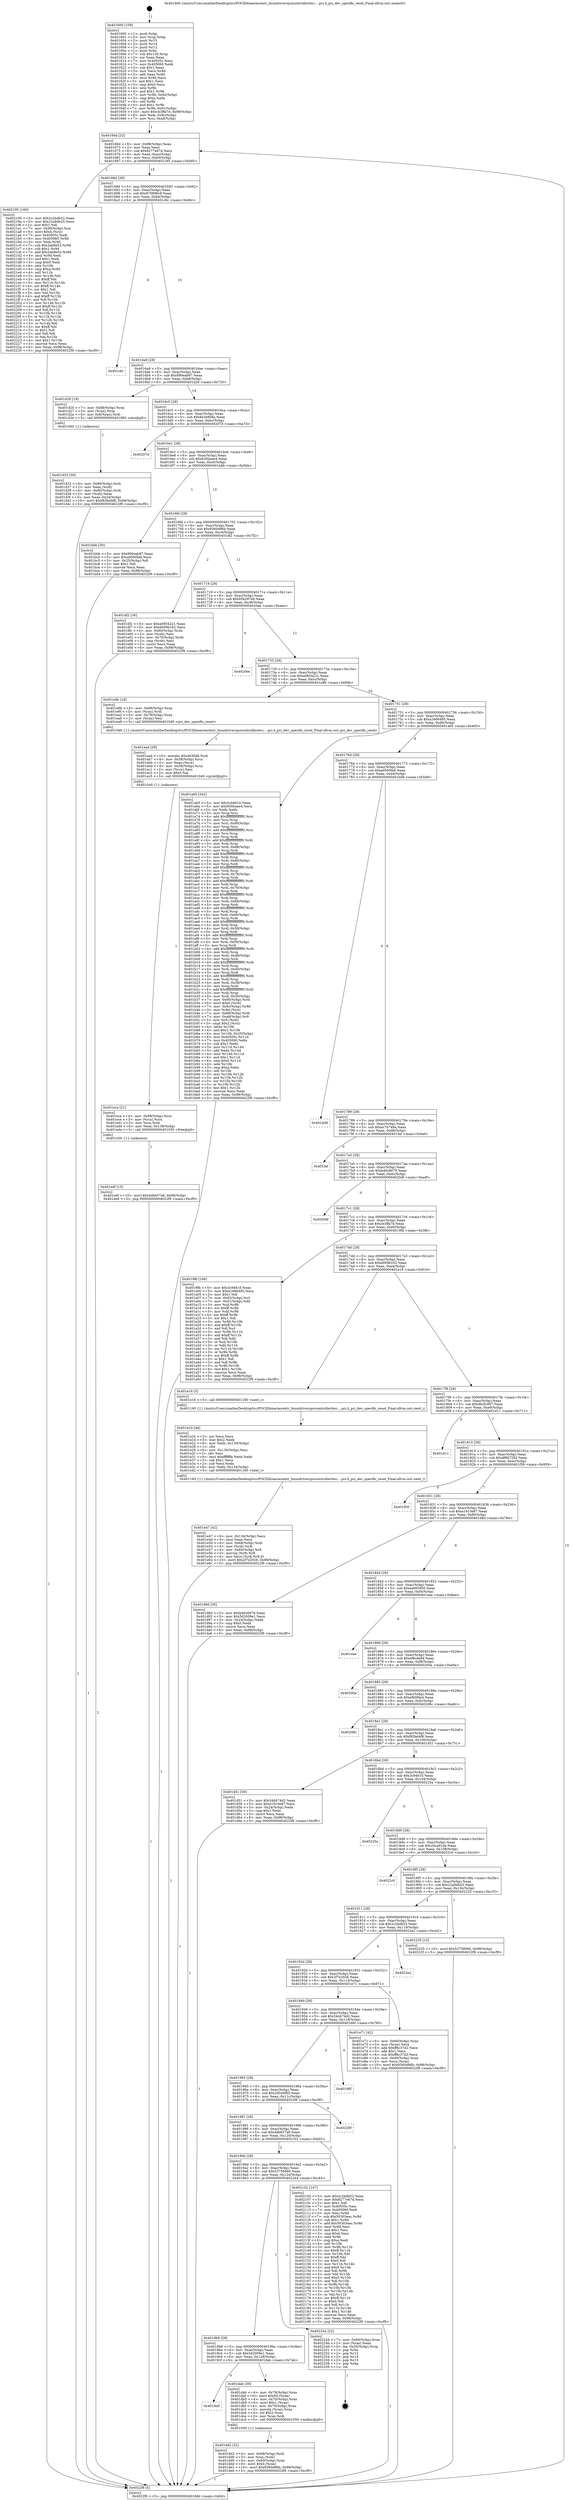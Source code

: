 digraph "0x401600" {
  label = "0x401600 (/mnt/c/Users/mathe/Desktop/tcc/POCII/binaries/extr_linuxdriverspcicontrollerdwc....pci.h_pci_dev_specific_reset_Final-ollvm.out::main(0))"
  labelloc = "t"
  node[shape=record]

  Entry [label="",width=0.3,height=0.3,shape=circle,fillcolor=black,style=filled]
  "0x40166d" [label="{
     0x40166d [32]\l
     | [instrs]\l
     &nbsp;&nbsp;0x40166d \<+6\>: mov -0x98(%rbp),%eax\l
     &nbsp;&nbsp;0x401673 \<+2\>: mov %eax,%ecx\l
     &nbsp;&nbsp;0x401675 \<+6\>: sub $0x8277e67d,%ecx\l
     &nbsp;&nbsp;0x40167b \<+6\>: mov %eax,-0xac(%rbp)\l
     &nbsp;&nbsp;0x401681 \<+6\>: mov %ecx,-0xb0(%rbp)\l
     &nbsp;&nbsp;0x401687 \<+6\>: je 0000000000402195 \<main+0xb95\>\l
  }"]
  "0x402195" [label="{
     0x402195 [160]\l
     | [instrs]\l
     &nbsp;&nbsp;0x402195 \<+5\>: mov $0x2c2bdb52,%eax\l
     &nbsp;&nbsp;0x40219a \<+5\>: mov $0x22a94b25,%ecx\l
     &nbsp;&nbsp;0x40219f \<+2\>: mov $0x1,%dl\l
     &nbsp;&nbsp;0x4021a1 \<+7\>: mov -0x90(%rbp),%rsi\l
     &nbsp;&nbsp;0x4021a8 \<+6\>: movl $0x0,(%rsi)\l
     &nbsp;&nbsp;0x4021ae \<+7\>: mov 0x40505c,%edi\l
     &nbsp;&nbsp;0x4021b5 \<+8\>: mov 0x405060,%r8d\l
     &nbsp;&nbsp;0x4021bd \<+3\>: mov %edi,%r9d\l
     &nbsp;&nbsp;0x4021c0 \<+7\>: sub $0x2ab8e53,%r9d\l
     &nbsp;&nbsp;0x4021c7 \<+4\>: sub $0x1,%r9d\l
     &nbsp;&nbsp;0x4021cb \<+7\>: add $0x2ab8e53,%r9d\l
     &nbsp;&nbsp;0x4021d2 \<+4\>: imul %r9d,%edi\l
     &nbsp;&nbsp;0x4021d6 \<+3\>: and $0x1,%edi\l
     &nbsp;&nbsp;0x4021d9 \<+3\>: cmp $0x0,%edi\l
     &nbsp;&nbsp;0x4021dc \<+4\>: sete %r10b\l
     &nbsp;&nbsp;0x4021e0 \<+4\>: cmp $0xa,%r8d\l
     &nbsp;&nbsp;0x4021e4 \<+4\>: setl %r11b\l
     &nbsp;&nbsp;0x4021e8 \<+3\>: mov %r10b,%bl\l
     &nbsp;&nbsp;0x4021eb \<+3\>: xor $0xff,%bl\l
     &nbsp;&nbsp;0x4021ee \<+3\>: mov %r11b,%r14b\l
     &nbsp;&nbsp;0x4021f1 \<+4\>: xor $0xff,%r14b\l
     &nbsp;&nbsp;0x4021f5 \<+3\>: xor $0x1,%dl\l
     &nbsp;&nbsp;0x4021f8 \<+3\>: mov %bl,%r15b\l
     &nbsp;&nbsp;0x4021fb \<+4\>: and $0xff,%r15b\l
     &nbsp;&nbsp;0x4021ff \<+3\>: and %dl,%r10b\l
     &nbsp;&nbsp;0x402202 \<+3\>: mov %r14b,%r12b\l
     &nbsp;&nbsp;0x402205 \<+4\>: and $0xff,%r12b\l
     &nbsp;&nbsp;0x402209 \<+3\>: and %dl,%r11b\l
     &nbsp;&nbsp;0x40220c \<+3\>: or %r10b,%r15b\l
     &nbsp;&nbsp;0x40220f \<+3\>: or %r11b,%r12b\l
     &nbsp;&nbsp;0x402212 \<+3\>: xor %r12b,%r15b\l
     &nbsp;&nbsp;0x402215 \<+3\>: or %r14b,%bl\l
     &nbsp;&nbsp;0x402218 \<+3\>: xor $0xff,%bl\l
     &nbsp;&nbsp;0x40221b \<+3\>: or $0x1,%dl\l
     &nbsp;&nbsp;0x40221e \<+2\>: and %dl,%bl\l
     &nbsp;&nbsp;0x402220 \<+3\>: or %bl,%r15b\l
     &nbsp;&nbsp;0x402223 \<+4\>: test $0x1,%r15b\l
     &nbsp;&nbsp;0x402227 \<+3\>: cmovne %ecx,%eax\l
     &nbsp;&nbsp;0x40222a \<+6\>: mov %eax,-0x98(%rbp)\l
     &nbsp;&nbsp;0x402230 \<+5\>: jmp 00000000004022f9 \<main+0xcf9\>\l
  }"]
  "0x40168d" [label="{
     0x40168d [28]\l
     | [instrs]\l
     &nbsp;&nbsp;0x40168d \<+5\>: jmp 0000000000401692 \<main+0x92\>\l
     &nbsp;&nbsp;0x401692 \<+6\>: mov -0xac(%rbp),%eax\l
     &nbsp;&nbsp;0x401698 \<+5\>: sub $0x870996c9,%eax\l
     &nbsp;&nbsp;0x40169d \<+6\>: mov %eax,-0xb4(%rbp)\l
     &nbsp;&nbsp;0x4016a3 \<+6\>: je 0000000000401c6c \<main+0x66c\>\l
  }"]
  Exit [label="",width=0.3,height=0.3,shape=circle,fillcolor=black,style=filled,peripheries=2]
  "0x401c6c" [label="{
     0x401c6c\l
  }", style=dashed]
  "0x4016a9" [label="{
     0x4016a9 [28]\l
     | [instrs]\l
     &nbsp;&nbsp;0x4016a9 \<+5\>: jmp 00000000004016ae \<main+0xae\>\l
     &nbsp;&nbsp;0x4016ae \<+6\>: mov -0xac(%rbp),%eax\l
     &nbsp;&nbsp;0x4016b4 \<+5\>: sub $0x890eab87,%eax\l
     &nbsp;&nbsp;0x4016b9 \<+6\>: mov %eax,-0xb8(%rbp)\l
     &nbsp;&nbsp;0x4016bf \<+6\>: je 0000000000401d20 \<main+0x720\>\l
  }"]
  "0x401edf" [label="{
     0x401edf [15]\l
     | [instrs]\l
     &nbsp;&nbsp;0x401edf \<+10\>: movl $0x4db657a6,-0x98(%rbp)\l
     &nbsp;&nbsp;0x401ee9 \<+5\>: jmp 00000000004022f9 \<main+0xcf9\>\l
  }"]
  "0x401d20" [label="{
     0x401d20 [19]\l
     | [instrs]\l
     &nbsp;&nbsp;0x401d20 \<+7\>: mov -0x88(%rbp),%rax\l
     &nbsp;&nbsp;0x401d27 \<+3\>: mov (%rax),%rax\l
     &nbsp;&nbsp;0x401d2a \<+4\>: mov 0x8(%rax),%rdi\l
     &nbsp;&nbsp;0x401d2e \<+5\>: call 0000000000401060 \<atoi@plt\>\l
     | [calls]\l
     &nbsp;&nbsp;0x401060 \{1\} (unknown)\l
  }"]
  "0x4016c5" [label="{
     0x4016c5 [28]\l
     | [instrs]\l
     &nbsp;&nbsp;0x4016c5 \<+5\>: jmp 00000000004016ca \<main+0xca\>\l
     &nbsp;&nbsp;0x4016ca \<+6\>: mov -0xac(%rbp),%eax\l
     &nbsp;&nbsp;0x4016d0 \<+5\>: sub $0x8e3e808a,%eax\l
     &nbsp;&nbsp;0x4016d5 \<+6\>: mov %eax,-0xbc(%rbp)\l
     &nbsp;&nbsp;0x4016db \<+6\>: je 000000000040207d \<main+0xa7d\>\l
  }"]
  "0x401eca" [label="{
     0x401eca [21]\l
     | [instrs]\l
     &nbsp;&nbsp;0x401eca \<+4\>: mov -0x68(%rbp),%rcx\l
     &nbsp;&nbsp;0x401ece \<+3\>: mov (%rcx),%rcx\l
     &nbsp;&nbsp;0x401ed1 \<+3\>: mov %rcx,%rdi\l
     &nbsp;&nbsp;0x401ed4 \<+6\>: mov %eax,-0x138(%rbp)\l
     &nbsp;&nbsp;0x401eda \<+5\>: call 0000000000401030 \<free@plt\>\l
     | [calls]\l
     &nbsp;&nbsp;0x401030 \{1\} (unknown)\l
  }"]
  "0x40207d" [label="{
     0x40207d\l
  }", style=dashed]
  "0x4016e1" [label="{
     0x4016e1 [28]\l
     | [instrs]\l
     &nbsp;&nbsp;0x4016e1 \<+5\>: jmp 00000000004016e6 \<main+0xe6\>\l
     &nbsp;&nbsp;0x4016e6 \<+6\>: mov -0xac(%rbp),%eax\l
     &nbsp;&nbsp;0x4016ec \<+5\>: sub $0x930baee4,%eax\l
     &nbsp;&nbsp;0x4016f1 \<+6\>: mov %eax,-0xc0(%rbp)\l
     &nbsp;&nbsp;0x4016f7 \<+6\>: je 0000000000401bbb \<main+0x5bb\>\l
  }"]
  "0x401ead" [label="{
     0x401ead [29]\l
     | [instrs]\l
     &nbsp;&nbsp;0x401ead \<+10\>: movabs $0x4030d6,%rdi\l
     &nbsp;&nbsp;0x401eb7 \<+4\>: mov -0x58(%rbp),%rcx\l
     &nbsp;&nbsp;0x401ebb \<+2\>: mov %eax,(%rcx)\l
     &nbsp;&nbsp;0x401ebd \<+4\>: mov -0x58(%rbp),%rcx\l
     &nbsp;&nbsp;0x401ec1 \<+2\>: mov (%rcx),%esi\l
     &nbsp;&nbsp;0x401ec3 \<+2\>: mov $0x0,%al\l
     &nbsp;&nbsp;0x401ec5 \<+5\>: call 0000000000401040 \<printf@plt\>\l
     | [calls]\l
     &nbsp;&nbsp;0x401040 \{1\} (unknown)\l
  }"]
  "0x401bbb" [label="{
     0x401bbb [30]\l
     | [instrs]\l
     &nbsp;&nbsp;0x401bbb \<+5\>: mov $0x890eab87,%eax\l
     &nbsp;&nbsp;0x401bc0 \<+5\>: mov $0xa9560fa6,%ecx\l
     &nbsp;&nbsp;0x401bc5 \<+3\>: mov -0x25(%rbp),%dl\l
     &nbsp;&nbsp;0x401bc8 \<+3\>: test $0x1,%dl\l
     &nbsp;&nbsp;0x401bcb \<+3\>: cmovne %ecx,%eax\l
     &nbsp;&nbsp;0x401bce \<+6\>: mov %eax,-0x98(%rbp)\l
     &nbsp;&nbsp;0x401bd4 \<+5\>: jmp 00000000004022f9 \<main+0xcf9\>\l
  }"]
  "0x4016fd" [label="{
     0x4016fd [28]\l
     | [instrs]\l
     &nbsp;&nbsp;0x4016fd \<+5\>: jmp 0000000000401702 \<main+0x102\>\l
     &nbsp;&nbsp;0x401702 \<+6\>: mov -0xac(%rbp),%eax\l
     &nbsp;&nbsp;0x401708 \<+5\>: sub $0x9360d86b,%eax\l
     &nbsp;&nbsp;0x40170d \<+6\>: mov %eax,-0xc4(%rbp)\l
     &nbsp;&nbsp;0x401713 \<+6\>: je 0000000000401df2 \<main+0x7f2\>\l
  }"]
  "0x401e47" [label="{
     0x401e47 [42]\l
     | [instrs]\l
     &nbsp;&nbsp;0x401e47 \<+6\>: mov -0x134(%rbp),%ecx\l
     &nbsp;&nbsp;0x401e4d \<+3\>: imul %eax,%ecx\l
     &nbsp;&nbsp;0x401e50 \<+4\>: mov -0x68(%rbp),%rdi\l
     &nbsp;&nbsp;0x401e54 \<+3\>: mov (%rdi),%rdi\l
     &nbsp;&nbsp;0x401e57 \<+4\>: mov -0x60(%rbp),%r8\l
     &nbsp;&nbsp;0x401e5b \<+3\>: movslq (%r8),%r8\l
     &nbsp;&nbsp;0x401e5e \<+4\>: mov %ecx,(%rdi,%r8,4)\l
     &nbsp;&nbsp;0x401e62 \<+10\>: movl $0x2f7e2026,-0x98(%rbp)\l
     &nbsp;&nbsp;0x401e6c \<+5\>: jmp 00000000004022f9 \<main+0xcf9\>\l
  }"]
  "0x401df2" [label="{
     0x401df2 [36]\l
     | [instrs]\l
     &nbsp;&nbsp;0x401df2 \<+5\>: mov $0xa0854221,%eax\l
     &nbsp;&nbsp;0x401df7 \<+5\>: mov $0xd009b162,%ecx\l
     &nbsp;&nbsp;0x401dfc \<+4\>: mov -0x60(%rbp),%rdx\l
     &nbsp;&nbsp;0x401e00 \<+2\>: mov (%rdx),%esi\l
     &nbsp;&nbsp;0x401e02 \<+4\>: mov -0x70(%rbp),%rdx\l
     &nbsp;&nbsp;0x401e06 \<+2\>: cmp (%rdx),%esi\l
     &nbsp;&nbsp;0x401e08 \<+3\>: cmovl %ecx,%eax\l
     &nbsp;&nbsp;0x401e0b \<+6\>: mov %eax,-0x98(%rbp)\l
     &nbsp;&nbsp;0x401e11 \<+5\>: jmp 00000000004022f9 \<main+0xcf9\>\l
  }"]
  "0x401719" [label="{
     0x401719 [28]\l
     | [instrs]\l
     &nbsp;&nbsp;0x401719 \<+5\>: jmp 000000000040171e \<main+0x11e\>\l
     &nbsp;&nbsp;0x40171e \<+6\>: mov -0xac(%rbp),%eax\l
     &nbsp;&nbsp;0x401724 \<+5\>: sub $0x95b297eb,%eax\l
     &nbsp;&nbsp;0x401729 \<+6\>: mov %eax,-0xc8(%rbp)\l
     &nbsp;&nbsp;0x40172f \<+6\>: je 00000000004020ee \<main+0xaee\>\l
  }"]
  "0x401e1b" [label="{
     0x401e1b [44]\l
     | [instrs]\l
     &nbsp;&nbsp;0x401e1b \<+2\>: xor %ecx,%ecx\l
     &nbsp;&nbsp;0x401e1d \<+5\>: mov $0x2,%edx\l
     &nbsp;&nbsp;0x401e22 \<+6\>: mov %edx,-0x130(%rbp)\l
     &nbsp;&nbsp;0x401e28 \<+1\>: cltd\l
     &nbsp;&nbsp;0x401e29 \<+6\>: mov -0x130(%rbp),%esi\l
     &nbsp;&nbsp;0x401e2f \<+2\>: idiv %esi\l
     &nbsp;&nbsp;0x401e31 \<+6\>: imul $0xfffffffe,%edx,%edx\l
     &nbsp;&nbsp;0x401e37 \<+3\>: sub $0x1,%ecx\l
     &nbsp;&nbsp;0x401e3a \<+2\>: sub %ecx,%edx\l
     &nbsp;&nbsp;0x401e3c \<+6\>: mov %edx,-0x134(%rbp)\l
     &nbsp;&nbsp;0x401e42 \<+5\>: call 0000000000401160 \<next_i\>\l
     | [calls]\l
     &nbsp;&nbsp;0x401160 \{1\} (/mnt/c/Users/mathe/Desktop/tcc/POCII/binaries/extr_linuxdriverspcicontrollerdwc....pci.h_pci_dev_specific_reset_Final-ollvm.out::next_i)\l
  }"]
  "0x4020ee" [label="{
     0x4020ee\l
  }", style=dashed]
  "0x401735" [label="{
     0x401735 [28]\l
     | [instrs]\l
     &nbsp;&nbsp;0x401735 \<+5\>: jmp 000000000040173a \<main+0x13a\>\l
     &nbsp;&nbsp;0x40173a \<+6\>: mov -0xac(%rbp),%eax\l
     &nbsp;&nbsp;0x401740 \<+5\>: sub $0xa0854221,%eax\l
     &nbsp;&nbsp;0x401745 \<+6\>: mov %eax,-0xcc(%rbp)\l
     &nbsp;&nbsp;0x40174b \<+6\>: je 0000000000401e9b \<main+0x89b\>\l
  }"]
  "0x401dd2" [label="{
     0x401dd2 [32]\l
     | [instrs]\l
     &nbsp;&nbsp;0x401dd2 \<+4\>: mov -0x68(%rbp),%rdi\l
     &nbsp;&nbsp;0x401dd6 \<+3\>: mov %rax,(%rdi)\l
     &nbsp;&nbsp;0x401dd9 \<+4\>: mov -0x60(%rbp),%rax\l
     &nbsp;&nbsp;0x401ddd \<+6\>: movl $0x0,(%rax)\l
     &nbsp;&nbsp;0x401de3 \<+10\>: movl $0x9360d86b,-0x98(%rbp)\l
     &nbsp;&nbsp;0x401ded \<+5\>: jmp 00000000004022f9 \<main+0xcf9\>\l
  }"]
  "0x401e9b" [label="{
     0x401e9b [18]\l
     | [instrs]\l
     &nbsp;&nbsp;0x401e9b \<+4\>: mov -0x68(%rbp),%rax\l
     &nbsp;&nbsp;0x401e9f \<+3\>: mov (%rax),%rdi\l
     &nbsp;&nbsp;0x401ea2 \<+4\>: mov -0x78(%rbp),%rax\l
     &nbsp;&nbsp;0x401ea6 \<+2\>: mov (%rax),%esi\l
     &nbsp;&nbsp;0x401ea8 \<+5\>: call 00000000004015d0 \<pci_dev_specific_reset\>\l
     | [calls]\l
     &nbsp;&nbsp;0x4015d0 \{1\} (/mnt/c/Users/mathe/Desktop/tcc/POCII/binaries/extr_linuxdriverspcicontrollerdwc....pci.h_pci_dev_specific_reset_Final-ollvm.out::pci_dev_specific_reset)\l
  }"]
  "0x401751" [label="{
     0x401751 [28]\l
     | [instrs]\l
     &nbsp;&nbsp;0x401751 \<+5\>: jmp 0000000000401756 \<main+0x156\>\l
     &nbsp;&nbsp;0x401756 \<+6\>: mov -0xac(%rbp),%eax\l
     &nbsp;&nbsp;0x40175c \<+5\>: sub $0xa1666495,%eax\l
     &nbsp;&nbsp;0x401761 \<+6\>: mov %eax,-0xd0(%rbp)\l
     &nbsp;&nbsp;0x401767 \<+6\>: je 0000000000401a65 \<main+0x465\>\l
  }"]
  "0x4019d5" [label="{
     0x4019d5\l
  }", style=dashed]
  "0x401a65" [label="{
     0x401a65 [342]\l
     | [instrs]\l
     &nbsp;&nbsp;0x401a65 \<+5\>: mov $0x3c94610,%eax\l
     &nbsp;&nbsp;0x401a6a \<+5\>: mov $0x930baee4,%ecx\l
     &nbsp;&nbsp;0x401a6f \<+2\>: xor %edx,%edx\l
     &nbsp;&nbsp;0x401a71 \<+3\>: mov %rsp,%rsi\l
     &nbsp;&nbsp;0x401a74 \<+4\>: add $0xfffffffffffffff0,%rsi\l
     &nbsp;&nbsp;0x401a78 \<+3\>: mov %rsi,%rsp\l
     &nbsp;&nbsp;0x401a7b \<+7\>: mov %rsi,-0x90(%rbp)\l
     &nbsp;&nbsp;0x401a82 \<+3\>: mov %rsp,%rsi\l
     &nbsp;&nbsp;0x401a85 \<+4\>: add $0xfffffffffffffff0,%rsi\l
     &nbsp;&nbsp;0x401a89 \<+3\>: mov %rsi,%rsp\l
     &nbsp;&nbsp;0x401a8c \<+3\>: mov %rsp,%rdi\l
     &nbsp;&nbsp;0x401a8f \<+4\>: add $0xfffffffffffffff0,%rdi\l
     &nbsp;&nbsp;0x401a93 \<+3\>: mov %rdi,%rsp\l
     &nbsp;&nbsp;0x401a96 \<+7\>: mov %rdi,-0x88(%rbp)\l
     &nbsp;&nbsp;0x401a9d \<+3\>: mov %rsp,%rdi\l
     &nbsp;&nbsp;0x401aa0 \<+4\>: add $0xfffffffffffffff0,%rdi\l
     &nbsp;&nbsp;0x401aa4 \<+3\>: mov %rdi,%rsp\l
     &nbsp;&nbsp;0x401aa7 \<+4\>: mov %rdi,-0x80(%rbp)\l
     &nbsp;&nbsp;0x401aab \<+3\>: mov %rsp,%rdi\l
     &nbsp;&nbsp;0x401aae \<+4\>: add $0xfffffffffffffff0,%rdi\l
     &nbsp;&nbsp;0x401ab2 \<+3\>: mov %rdi,%rsp\l
     &nbsp;&nbsp;0x401ab5 \<+4\>: mov %rdi,-0x78(%rbp)\l
     &nbsp;&nbsp;0x401ab9 \<+3\>: mov %rsp,%rdi\l
     &nbsp;&nbsp;0x401abc \<+4\>: add $0xfffffffffffffff0,%rdi\l
     &nbsp;&nbsp;0x401ac0 \<+3\>: mov %rdi,%rsp\l
     &nbsp;&nbsp;0x401ac3 \<+4\>: mov %rdi,-0x70(%rbp)\l
     &nbsp;&nbsp;0x401ac7 \<+3\>: mov %rsp,%rdi\l
     &nbsp;&nbsp;0x401aca \<+4\>: add $0xfffffffffffffff0,%rdi\l
     &nbsp;&nbsp;0x401ace \<+3\>: mov %rdi,%rsp\l
     &nbsp;&nbsp;0x401ad1 \<+4\>: mov %rdi,-0x68(%rbp)\l
     &nbsp;&nbsp;0x401ad5 \<+3\>: mov %rsp,%rdi\l
     &nbsp;&nbsp;0x401ad8 \<+4\>: add $0xfffffffffffffff0,%rdi\l
     &nbsp;&nbsp;0x401adc \<+3\>: mov %rdi,%rsp\l
     &nbsp;&nbsp;0x401adf \<+4\>: mov %rdi,-0x60(%rbp)\l
     &nbsp;&nbsp;0x401ae3 \<+3\>: mov %rsp,%rdi\l
     &nbsp;&nbsp;0x401ae6 \<+4\>: add $0xfffffffffffffff0,%rdi\l
     &nbsp;&nbsp;0x401aea \<+3\>: mov %rdi,%rsp\l
     &nbsp;&nbsp;0x401aed \<+4\>: mov %rdi,-0x58(%rbp)\l
     &nbsp;&nbsp;0x401af1 \<+3\>: mov %rsp,%rdi\l
     &nbsp;&nbsp;0x401af4 \<+4\>: add $0xfffffffffffffff0,%rdi\l
     &nbsp;&nbsp;0x401af8 \<+3\>: mov %rdi,%rsp\l
     &nbsp;&nbsp;0x401afb \<+4\>: mov %rdi,-0x50(%rbp)\l
     &nbsp;&nbsp;0x401aff \<+3\>: mov %rsp,%rdi\l
     &nbsp;&nbsp;0x401b02 \<+4\>: add $0xfffffffffffffff0,%rdi\l
     &nbsp;&nbsp;0x401b06 \<+3\>: mov %rdi,%rsp\l
     &nbsp;&nbsp;0x401b09 \<+4\>: mov %rdi,-0x48(%rbp)\l
     &nbsp;&nbsp;0x401b0d \<+3\>: mov %rsp,%rdi\l
     &nbsp;&nbsp;0x401b10 \<+4\>: add $0xfffffffffffffff0,%rdi\l
     &nbsp;&nbsp;0x401b14 \<+3\>: mov %rdi,%rsp\l
     &nbsp;&nbsp;0x401b17 \<+4\>: mov %rdi,-0x40(%rbp)\l
     &nbsp;&nbsp;0x401b1b \<+3\>: mov %rsp,%rdi\l
     &nbsp;&nbsp;0x401b1e \<+4\>: add $0xfffffffffffffff0,%rdi\l
     &nbsp;&nbsp;0x401b22 \<+3\>: mov %rdi,%rsp\l
     &nbsp;&nbsp;0x401b25 \<+4\>: mov %rdi,-0x38(%rbp)\l
     &nbsp;&nbsp;0x401b29 \<+3\>: mov %rsp,%rdi\l
     &nbsp;&nbsp;0x401b2c \<+4\>: add $0xfffffffffffffff0,%rdi\l
     &nbsp;&nbsp;0x401b30 \<+3\>: mov %rdi,%rsp\l
     &nbsp;&nbsp;0x401b33 \<+4\>: mov %rdi,-0x30(%rbp)\l
     &nbsp;&nbsp;0x401b37 \<+7\>: mov -0x90(%rbp),%rdi\l
     &nbsp;&nbsp;0x401b3e \<+6\>: movl $0x0,(%rdi)\l
     &nbsp;&nbsp;0x401b44 \<+7\>: mov -0x9c(%rbp),%r8d\l
     &nbsp;&nbsp;0x401b4b \<+3\>: mov %r8d,(%rsi)\l
     &nbsp;&nbsp;0x401b4e \<+7\>: mov -0x88(%rbp),%rdi\l
     &nbsp;&nbsp;0x401b55 \<+7\>: mov -0xa8(%rbp),%r9\l
     &nbsp;&nbsp;0x401b5c \<+3\>: mov %r9,(%rdi)\l
     &nbsp;&nbsp;0x401b5f \<+3\>: cmpl $0x2,(%rsi)\l
     &nbsp;&nbsp;0x401b62 \<+4\>: setne %r10b\l
     &nbsp;&nbsp;0x401b66 \<+4\>: and $0x1,%r10b\l
     &nbsp;&nbsp;0x401b6a \<+4\>: mov %r10b,-0x25(%rbp)\l
     &nbsp;&nbsp;0x401b6e \<+8\>: mov 0x40505c,%r11d\l
     &nbsp;&nbsp;0x401b76 \<+7\>: mov 0x405060,%ebx\l
     &nbsp;&nbsp;0x401b7d \<+3\>: sub $0x1,%edx\l
     &nbsp;&nbsp;0x401b80 \<+3\>: mov %r11d,%r14d\l
     &nbsp;&nbsp;0x401b83 \<+3\>: add %edx,%r14d\l
     &nbsp;&nbsp;0x401b86 \<+4\>: imul %r14d,%r11d\l
     &nbsp;&nbsp;0x401b8a \<+4\>: and $0x1,%r11d\l
     &nbsp;&nbsp;0x401b8e \<+4\>: cmp $0x0,%r11d\l
     &nbsp;&nbsp;0x401b92 \<+4\>: sete %r10b\l
     &nbsp;&nbsp;0x401b96 \<+3\>: cmp $0xa,%ebx\l
     &nbsp;&nbsp;0x401b99 \<+4\>: setl %r15b\l
     &nbsp;&nbsp;0x401b9d \<+3\>: mov %r10b,%r12b\l
     &nbsp;&nbsp;0x401ba0 \<+3\>: and %r15b,%r12b\l
     &nbsp;&nbsp;0x401ba3 \<+3\>: xor %r15b,%r10b\l
     &nbsp;&nbsp;0x401ba6 \<+3\>: or %r10b,%r12b\l
     &nbsp;&nbsp;0x401ba9 \<+4\>: test $0x1,%r12b\l
     &nbsp;&nbsp;0x401bad \<+3\>: cmovne %ecx,%eax\l
     &nbsp;&nbsp;0x401bb0 \<+6\>: mov %eax,-0x98(%rbp)\l
     &nbsp;&nbsp;0x401bb6 \<+5\>: jmp 00000000004022f9 \<main+0xcf9\>\l
  }"]
  "0x40176d" [label="{
     0x40176d [28]\l
     | [instrs]\l
     &nbsp;&nbsp;0x40176d \<+5\>: jmp 0000000000401772 \<main+0x172\>\l
     &nbsp;&nbsp;0x401772 \<+6\>: mov -0xac(%rbp),%eax\l
     &nbsp;&nbsp;0x401778 \<+5\>: sub $0xa9560fa6,%eax\l
     &nbsp;&nbsp;0x40177d \<+6\>: mov %eax,-0xd4(%rbp)\l
     &nbsp;&nbsp;0x401783 \<+6\>: je 0000000000401bd9 \<main+0x5d9\>\l
  }"]
  "0x401dab" [label="{
     0x401dab [39]\l
     | [instrs]\l
     &nbsp;&nbsp;0x401dab \<+4\>: mov -0x78(%rbp),%rax\l
     &nbsp;&nbsp;0x401daf \<+6\>: movl $0x64,(%rax)\l
     &nbsp;&nbsp;0x401db5 \<+4\>: mov -0x70(%rbp),%rax\l
     &nbsp;&nbsp;0x401db9 \<+6\>: movl $0x1,(%rax)\l
     &nbsp;&nbsp;0x401dbf \<+4\>: mov -0x70(%rbp),%rax\l
     &nbsp;&nbsp;0x401dc3 \<+3\>: movslq (%rax),%rax\l
     &nbsp;&nbsp;0x401dc6 \<+4\>: shl $0x2,%rax\l
     &nbsp;&nbsp;0x401dca \<+3\>: mov %rax,%rdi\l
     &nbsp;&nbsp;0x401dcd \<+5\>: call 0000000000401050 \<malloc@plt\>\l
     | [calls]\l
     &nbsp;&nbsp;0x401050 \{1\} (unknown)\l
  }"]
  "0x401bd9" [label="{
     0x401bd9\l
  }", style=dashed]
  "0x401789" [label="{
     0x401789 [28]\l
     | [instrs]\l
     &nbsp;&nbsp;0x401789 \<+5\>: jmp 000000000040178e \<main+0x18e\>\l
     &nbsp;&nbsp;0x40178e \<+6\>: mov -0xac(%rbp),%eax\l
     &nbsp;&nbsp;0x401794 \<+5\>: sub $0xac7b749a,%eax\l
     &nbsp;&nbsp;0x401799 \<+6\>: mov %eax,-0xd8(%rbp)\l
     &nbsp;&nbsp;0x40179f \<+6\>: je 0000000000401faf \<main+0x9af\>\l
  }"]
  "0x4019b9" [label="{
     0x4019b9 [28]\l
     | [instrs]\l
     &nbsp;&nbsp;0x4019b9 \<+5\>: jmp 00000000004019be \<main+0x3be\>\l
     &nbsp;&nbsp;0x4019be \<+6\>: mov -0xac(%rbp),%eax\l
     &nbsp;&nbsp;0x4019c4 \<+5\>: sub $0x5d2009e1,%eax\l
     &nbsp;&nbsp;0x4019c9 \<+6\>: mov %eax,-0x128(%rbp)\l
     &nbsp;&nbsp;0x4019cf \<+6\>: je 0000000000401dab \<main+0x7ab\>\l
  }"]
  "0x401faf" [label="{
     0x401faf\l
  }", style=dashed]
  "0x4017a5" [label="{
     0x4017a5 [28]\l
     | [instrs]\l
     &nbsp;&nbsp;0x4017a5 \<+5\>: jmp 00000000004017aa \<main+0x1aa\>\l
     &nbsp;&nbsp;0x4017aa \<+6\>: mov -0xac(%rbp),%eax\l
     &nbsp;&nbsp;0x4017b0 \<+5\>: sub $0xb40c6679,%eax\l
     &nbsp;&nbsp;0x4017b5 \<+6\>: mov %eax,-0xdc(%rbp)\l
     &nbsp;&nbsp;0x4017bb \<+6\>: je 00000000004020df \<main+0xadf\>\l
  }"]
  "0x402244" [label="{
     0x402244 [22]\l
     | [instrs]\l
     &nbsp;&nbsp;0x402244 \<+7\>: mov -0x90(%rbp),%rax\l
     &nbsp;&nbsp;0x40224b \<+2\>: mov (%rax),%eax\l
     &nbsp;&nbsp;0x40224d \<+4\>: lea -0x20(%rbp),%rsp\l
     &nbsp;&nbsp;0x402251 \<+1\>: pop %rbx\l
     &nbsp;&nbsp;0x402252 \<+2\>: pop %r12\l
     &nbsp;&nbsp;0x402254 \<+2\>: pop %r14\l
     &nbsp;&nbsp;0x402256 \<+2\>: pop %r15\l
     &nbsp;&nbsp;0x402258 \<+1\>: pop %rbp\l
     &nbsp;&nbsp;0x402259 \<+1\>: ret\l
  }"]
  "0x4020df" [label="{
     0x4020df\l
  }", style=dashed]
  "0x4017c1" [label="{
     0x4017c1 [28]\l
     | [instrs]\l
     &nbsp;&nbsp;0x4017c1 \<+5\>: jmp 00000000004017c6 \<main+0x1c6\>\l
     &nbsp;&nbsp;0x4017c6 \<+6\>: mov -0xac(%rbp),%eax\l
     &nbsp;&nbsp;0x4017cc \<+5\>: sub $0xcb3ffa7d,%eax\l
     &nbsp;&nbsp;0x4017d1 \<+6\>: mov %eax,-0xe0(%rbp)\l
     &nbsp;&nbsp;0x4017d7 \<+6\>: je 00000000004019fb \<main+0x3fb\>\l
  }"]
  "0x40199d" [label="{
     0x40199d [28]\l
     | [instrs]\l
     &nbsp;&nbsp;0x40199d \<+5\>: jmp 00000000004019a2 \<main+0x3a2\>\l
     &nbsp;&nbsp;0x4019a2 \<+6\>: mov -0xac(%rbp),%eax\l
     &nbsp;&nbsp;0x4019a8 \<+5\>: sub $0x53758060,%eax\l
     &nbsp;&nbsp;0x4019ad \<+6\>: mov %eax,-0x124(%rbp)\l
     &nbsp;&nbsp;0x4019b3 \<+6\>: je 0000000000402244 \<main+0xc44\>\l
  }"]
  "0x4019fb" [label="{
     0x4019fb [106]\l
     | [instrs]\l
     &nbsp;&nbsp;0x4019fb \<+5\>: mov $0x3c94610,%eax\l
     &nbsp;&nbsp;0x401a00 \<+5\>: mov $0xa1666495,%ecx\l
     &nbsp;&nbsp;0x401a05 \<+2\>: mov $0x1,%dl\l
     &nbsp;&nbsp;0x401a07 \<+7\>: mov -0x92(%rbp),%sil\l
     &nbsp;&nbsp;0x401a0e \<+7\>: mov -0x91(%rbp),%dil\l
     &nbsp;&nbsp;0x401a15 \<+3\>: mov %sil,%r8b\l
     &nbsp;&nbsp;0x401a18 \<+4\>: xor $0xff,%r8b\l
     &nbsp;&nbsp;0x401a1c \<+3\>: mov %dil,%r9b\l
     &nbsp;&nbsp;0x401a1f \<+4\>: xor $0xff,%r9b\l
     &nbsp;&nbsp;0x401a23 \<+3\>: xor $0x1,%dl\l
     &nbsp;&nbsp;0x401a26 \<+3\>: mov %r8b,%r10b\l
     &nbsp;&nbsp;0x401a29 \<+4\>: and $0xff,%r10b\l
     &nbsp;&nbsp;0x401a2d \<+3\>: and %dl,%sil\l
     &nbsp;&nbsp;0x401a30 \<+3\>: mov %r9b,%r11b\l
     &nbsp;&nbsp;0x401a33 \<+4\>: and $0xff,%r11b\l
     &nbsp;&nbsp;0x401a37 \<+3\>: and %dl,%dil\l
     &nbsp;&nbsp;0x401a3a \<+3\>: or %sil,%r10b\l
     &nbsp;&nbsp;0x401a3d \<+3\>: or %dil,%r11b\l
     &nbsp;&nbsp;0x401a40 \<+3\>: xor %r11b,%r10b\l
     &nbsp;&nbsp;0x401a43 \<+3\>: or %r9b,%r8b\l
     &nbsp;&nbsp;0x401a46 \<+4\>: xor $0xff,%r8b\l
     &nbsp;&nbsp;0x401a4a \<+3\>: or $0x1,%dl\l
     &nbsp;&nbsp;0x401a4d \<+3\>: and %dl,%r8b\l
     &nbsp;&nbsp;0x401a50 \<+3\>: or %r8b,%r10b\l
     &nbsp;&nbsp;0x401a53 \<+4\>: test $0x1,%r10b\l
     &nbsp;&nbsp;0x401a57 \<+3\>: cmovne %ecx,%eax\l
     &nbsp;&nbsp;0x401a5a \<+6\>: mov %eax,-0x98(%rbp)\l
     &nbsp;&nbsp;0x401a60 \<+5\>: jmp 00000000004022f9 \<main+0xcf9\>\l
  }"]
  "0x4017dd" [label="{
     0x4017dd [28]\l
     | [instrs]\l
     &nbsp;&nbsp;0x4017dd \<+5\>: jmp 00000000004017e2 \<main+0x1e2\>\l
     &nbsp;&nbsp;0x4017e2 \<+6\>: mov -0xac(%rbp),%eax\l
     &nbsp;&nbsp;0x4017e8 \<+5\>: sub $0xd009b162,%eax\l
     &nbsp;&nbsp;0x4017ed \<+6\>: mov %eax,-0xe4(%rbp)\l
     &nbsp;&nbsp;0x4017f3 \<+6\>: je 0000000000401e16 \<main+0x816\>\l
  }"]
  "0x4022f9" [label="{
     0x4022f9 [5]\l
     | [instrs]\l
     &nbsp;&nbsp;0x4022f9 \<+5\>: jmp 000000000040166d \<main+0x6d\>\l
  }"]
  "0x401600" [label="{
     0x401600 [109]\l
     | [instrs]\l
     &nbsp;&nbsp;0x401600 \<+1\>: push %rbp\l
     &nbsp;&nbsp;0x401601 \<+3\>: mov %rsp,%rbp\l
     &nbsp;&nbsp;0x401604 \<+2\>: push %r15\l
     &nbsp;&nbsp;0x401606 \<+2\>: push %r14\l
     &nbsp;&nbsp;0x401608 \<+2\>: push %r12\l
     &nbsp;&nbsp;0x40160a \<+1\>: push %rbx\l
     &nbsp;&nbsp;0x40160b \<+7\>: sub $0x120,%rsp\l
     &nbsp;&nbsp;0x401612 \<+2\>: xor %eax,%eax\l
     &nbsp;&nbsp;0x401614 \<+7\>: mov 0x40505c,%ecx\l
     &nbsp;&nbsp;0x40161b \<+7\>: mov 0x405060,%edx\l
     &nbsp;&nbsp;0x401622 \<+3\>: sub $0x1,%eax\l
     &nbsp;&nbsp;0x401625 \<+3\>: mov %ecx,%r8d\l
     &nbsp;&nbsp;0x401628 \<+3\>: add %eax,%r8d\l
     &nbsp;&nbsp;0x40162b \<+4\>: imul %r8d,%ecx\l
     &nbsp;&nbsp;0x40162f \<+3\>: and $0x1,%ecx\l
     &nbsp;&nbsp;0x401632 \<+3\>: cmp $0x0,%ecx\l
     &nbsp;&nbsp;0x401635 \<+4\>: sete %r9b\l
     &nbsp;&nbsp;0x401639 \<+4\>: and $0x1,%r9b\l
     &nbsp;&nbsp;0x40163d \<+7\>: mov %r9b,-0x92(%rbp)\l
     &nbsp;&nbsp;0x401644 \<+3\>: cmp $0xa,%edx\l
     &nbsp;&nbsp;0x401647 \<+4\>: setl %r9b\l
     &nbsp;&nbsp;0x40164b \<+4\>: and $0x1,%r9b\l
     &nbsp;&nbsp;0x40164f \<+7\>: mov %r9b,-0x91(%rbp)\l
     &nbsp;&nbsp;0x401656 \<+10\>: movl $0xcb3ffa7d,-0x98(%rbp)\l
     &nbsp;&nbsp;0x401660 \<+6\>: mov %edi,-0x9c(%rbp)\l
     &nbsp;&nbsp;0x401666 \<+7\>: mov %rsi,-0xa8(%rbp)\l
  }"]
  "0x402102" [label="{
     0x402102 [147]\l
     | [instrs]\l
     &nbsp;&nbsp;0x402102 \<+5\>: mov $0x2c2bdb52,%eax\l
     &nbsp;&nbsp;0x402107 \<+5\>: mov $0x8277e67d,%ecx\l
     &nbsp;&nbsp;0x40210c \<+2\>: mov $0x1,%dl\l
     &nbsp;&nbsp;0x40210e \<+7\>: mov 0x40505c,%esi\l
     &nbsp;&nbsp;0x402115 \<+7\>: mov 0x405060,%edi\l
     &nbsp;&nbsp;0x40211c \<+3\>: mov %esi,%r8d\l
     &nbsp;&nbsp;0x40211f \<+7\>: sub $0x50303eac,%r8d\l
     &nbsp;&nbsp;0x402126 \<+4\>: sub $0x1,%r8d\l
     &nbsp;&nbsp;0x40212a \<+7\>: add $0x50303eac,%r8d\l
     &nbsp;&nbsp;0x402131 \<+4\>: imul %r8d,%esi\l
     &nbsp;&nbsp;0x402135 \<+3\>: and $0x1,%esi\l
     &nbsp;&nbsp;0x402138 \<+3\>: cmp $0x0,%esi\l
     &nbsp;&nbsp;0x40213b \<+4\>: sete %r9b\l
     &nbsp;&nbsp;0x40213f \<+3\>: cmp $0xa,%edi\l
     &nbsp;&nbsp;0x402142 \<+4\>: setl %r10b\l
     &nbsp;&nbsp;0x402146 \<+3\>: mov %r9b,%r11b\l
     &nbsp;&nbsp;0x402149 \<+4\>: xor $0xff,%r11b\l
     &nbsp;&nbsp;0x40214d \<+3\>: mov %r10b,%bl\l
     &nbsp;&nbsp;0x402150 \<+3\>: xor $0xff,%bl\l
     &nbsp;&nbsp;0x402153 \<+3\>: xor $0x0,%dl\l
     &nbsp;&nbsp;0x402156 \<+3\>: mov %r11b,%r14b\l
     &nbsp;&nbsp;0x402159 \<+4\>: and $0x0,%r14b\l
     &nbsp;&nbsp;0x40215d \<+3\>: and %dl,%r9b\l
     &nbsp;&nbsp;0x402160 \<+3\>: mov %bl,%r15b\l
     &nbsp;&nbsp;0x402163 \<+4\>: and $0x0,%r15b\l
     &nbsp;&nbsp;0x402167 \<+3\>: and %dl,%r10b\l
     &nbsp;&nbsp;0x40216a \<+3\>: or %r9b,%r14b\l
     &nbsp;&nbsp;0x40216d \<+3\>: or %r10b,%r15b\l
     &nbsp;&nbsp;0x402170 \<+3\>: xor %r15b,%r14b\l
     &nbsp;&nbsp;0x402173 \<+3\>: or %bl,%r11b\l
     &nbsp;&nbsp;0x402176 \<+4\>: xor $0xff,%r11b\l
     &nbsp;&nbsp;0x40217a \<+3\>: or $0x0,%dl\l
     &nbsp;&nbsp;0x40217d \<+3\>: and %dl,%r11b\l
     &nbsp;&nbsp;0x402180 \<+3\>: or %r11b,%r14b\l
     &nbsp;&nbsp;0x402183 \<+4\>: test $0x1,%r14b\l
     &nbsp;&nbsp;0x402187 \<+3\>: cmovne %ecx,%eax\l
     &nbsp;&nbsp;0x40218a \<+6\>: mov %eax,-0x98(%rbp)\l
     &nbsp;&nbsp;0x402190 \<+5\>: jmp 00000000004022f9 \<main+0xcf9\>\l
  }"]
  "0x401d33" [label="{
     0x401d33 [30]\l
     | [instrs]\l
     &nbsp;&nbsp;0x401d33 \<+4\>: mov -0x80(%rbp),%rdi\l
     &nbsp;&nbsp;0x401d37 \<+2\>: mov %eax,(%rdi)\l
     &nbsp;&nbsp;0x401d39 \<+4\>: mov -0x80(%rbp),%rdi\l
     &nbsp;&nbsp;0x401d3d \<+2\>: mov (%rdi),%eax\l
     &nbsp;&nbsp;0x401d3f \<+3\>: mov %eax,-0x24(%rbp)\l
     &nbsp;&nbsp;0x401d42 \<+10\>: movl $0xf83bd4f8,-0x98(%rbp)\l
     &nbsp;&nbsp;0x401d4c \<+5\>: jmp 00000000004022f9 \<main+0xcf9\>\l
  }"]
  "0x401981" [label="{
     0x401981 [28]\l
     | [instrs]\l
     &nbsp;&nbsp;0x401981 \<+5\>: jmp 0000000000401986 \<main+0x386\>\l
     &nbsp;&nbsp;0x401986 \<+6\>: mov -0xac(%rbp),%eax\l
     &nbsp;&nbsp;0x40198c \<+5\>: sub $0x4db657a6,%eax\l
     &nbsp;&nbsp;0x401991 \<+6\>: mov %eax,-0x120(%rbp)\l
     &nbsp;&nbsp;0x401997 \<+6\>: je 0000000000402102 \<main+0xb02\>\l
  }"]
  "0x401e16" [label="{
     0x401e16 [5]\l
     | [instrs]\l
     &nbsp;&nbsp;0x401e16 \<+5\>: call 0000000000401160 \<next_i\>\l
     | [calls]\l
     &nbsp;&nbsp;0x401160 \{1\} (/mnt/c/Users/mathe/Desktop/tcc/POCII/binaries/extr_linuxdriverspcicontrollerdwc....pci.h_pci_dev_specific_reset_Final-ollvm.out::next_i)\l
  }"]
  "0x4017f9" [label="{
     0x4017f9 [28]\l
     | [instrs]\l
     &nbsp;&nbsp;0x4017f9 \<+5\>: jmp 00000000004017fe \<main+0x1fe\>\l
     &nbsp;&nbsp;0x4017fe \<+6\>: mov -0xac(%rbp),%eax\l
     &nbsp;&nbsp;0x401804 \<+5\>: sub $0xdb2fc987,%eax\l
     &nbsp;&nbsp;0x401809 \<+6\>: mov %eax,-0xe8(%rbp)\l
     &nbsp;&nbsp;0x40180f \<+6\>: je 0000000000401d11 \<main+0x711\>\l
  }"]
  "0x40229f" [label="{
     0x40229f\l
  }", style=dashed]
  "0x401d11" [label="{
     0x401d11\l
  }", style=dashed]
  "0x401815" [label="{
     0x401815 [28]\l
     | [instrs]\l
     &nbsp;&nbsp;0x401815 \<+5\>: jmp 000000000040181a \<main+0x21a\>\l
     &nbsp;&nbsp;0x40181a \<+6\>: mov -0xac(%rbp),%eax\l
     &nbsp;&nbsp;0x401820 \<+5\>: sub $0xdf667292,%eax\l
     &nbsp;&nbsp;0x401825 \<+6\>: mov %eax,-0xec(%rbp)\l
     &nbsp;&nbsp;0x40182b \<+6\>: je 0000000000401f59 \<main+0x959\>\l
  }"]
  "0x401965" [label="{
     0x401965 [28]\l
     | [instrs]\l
     &nbsp;&nbsp;0x401965 \<+5\>: jmp 000000000040196a \<main+0x36a\>\l
     &nbsp;&nbsp;0x40196a \<+6\>: mov -0xac(%rbp),%eax\l
     &nbsp;&nbsp;0x401970 \<+5\>: sub $0x3d540f85,%eax\l
     &nbsp;&nbsp;0x401975 \<+6\>: mov %eax,-0x11c(%rbp)\l
     &nbsp;&nbsp;0x40197b \<+6\>: je 000000000040229f \<main+0xc9f\>\l
  }"]
  "0x401f59" [label="{
     0x401f59\l
  }", style=dashed]
  "0x401831" [label="{
     0x401831 [28]\l
     | [instrs]\l
     &nbsp;&nbsp;0x401831 \<+5\>: jmp 0000000000401836 \<main+0x236\>\l
     &nbsp;&nbsp;0x401836 \<+6\>: mov -0xac(%rbp),%eax\l
     &nbsp;&nbsp;0x40183c \<+5\>: sub $0xe1910e87,%eax\l
     &nbsp;&nbsp;0x401841 \<+6\>: mov %eax,-0xf0(%rbp)\l
     &nbsp;&nbsp;0x401847 \<+6\>: je 0000000000401d8d \<main+0x78d\>\l
  }"]
  "0x401d6f" [label="{
     0x401d6f\l
  }", style=dashed]
  "0x401d8d" [label="{
     0x401d8d [30]\l
     | [instrs]\l
     &nbsp;&nbsp;0x401d8d \<+5\>: mov $0xb40c6679,%eax\l
     &nbsp;&nbsp;0x401d92 \<+5\>: mov $0x5d2009e1,%ecx\l
     &nbsp;&nbsp;0x401d97 \<+3\>: mov -0x24(%rbp),%edx\l
     &nbsp;&nbsp;0x401d9a \<+3\>: cmp $0x0,%edx\l
     &nbsp;&nbsp;0x401d9d \<+3\>: cmove %ecx,%eax\l
     &nbsp;&nbsp;0x401da0 \<+6\>: mov %eax,-0x98(%rbp)\l
     &nbsp;&nbsp;0x401da6 \<+5\>: jmp 00000000004022f9 \<main+0xcf9\>\l
  }"]
  "0x40184d" [label="{
     0x40184d [28]\l
     | [instrs]\l
     &nbsp;&nbsp;0x40184d \<+5\>: jmp 0000000000401852 \<main+0x252\>\l
     &nbsp;&nbsp;0x401852 \<+6\>: mov -0xac(%rbp),%eax\l
     &nbsp;&nbsp;0x401858 \<+5\>: sub $0xea665850,%eax\l
     &nbsp;&nbsp;0x40185d \<+6\>: mov %eax,-0xf4(%rbp)\l
     &nbsp;&nbsp;0x401863 \<+6\>: je 0000000000401eee \<main+0x8ee\>\l
  }"]
  "0x401949" [label="{
     0x401949 [28]\l
     | [instrs]\l
     &nbsp;&nbsp;0x401949 \<+5\>: jmp 000000000040194e \<main+0x34e\>\l
     &nbsp;&nbsp;0x40194e \<+6\>: mov -0xac(%rbp),%eax\l
     &nbsp;&nbsp;0x401954 \<+5\>: sub $0x34d474d2,%eax\l
     &nbsp;&nbsp;0x401959 \<+6\>: mov %eax,-0x118(%rbp)\l
     &nbsp;&nbsp;0x40195f \<+6\>: je 0000000000401d6f \<main+0x76f\>\l
  }"]
  "0x401eee" [label="{
     0x401eee\l
  }", style=dashed]
  "0x401869" [label="{
     0x401869 [28]\l
     | [instrs]\l
     &nbsp;&nbsp;0x401869 \<+5\>: jmp 000000000040186e \<main+0x26e\>\l
     &nbsp;&nbsp;0x40186e \<+6\>: mov -0xac(%rbp),%eax\l
     &nbsp;&nbsp;0x401874 \<+5\>: sub $0xef9cde94,%eax\l
     &nbsp;&nbsp;0x401879 \<+6\>: mov %eax,-0xf8(%rbp)\l
     &nbsp;&nbsp;0x40187f \<+6\>: je 000000000040200a \<main+0xa0a\>\l
  }"]
  "0x401e71" [label="{
     0x401e71 [42]\l
     | [instrs]\l
     &nbsp;&nbsp;0x401e71 \<+4\>: mov -0x60(%rbp),%rax\l
     &nbsp;&nbsp;0x401e75 \<+2\>: mov (%rax),%ecx\l
     &nbsp;&nbsp;0x401e77 \<+6\>: add $0xff8c37d2,%ecx\l
     &nbsp;&nbsp;0x401e7d \<+3\>: add $0x1,%ecx\l
     &nbsp;&nbsp;0x401e80 \<+6\>: sub $0xff8c37d2,%ecx\l
     &nbsp;&nbsp;0x401e86 \<+4\>: mov -0x60(%rbp),%rax\l
     &nbsp;&nbsp;0x401e8a \<+2\>: mov %ecx,(%rax)\l
     &nbsp;&nbsp;0x401e8c \<+10\>: movl $0x9360d86b,-0x98(%rbp)\l
     &nbsp;&nbsp;0x401e96 \<+5\>: jmp 00000000004022f9 \<main+0xcf9\>\l
  }"]
  "0x40200a" [label="{
     0x40200a\l
  }", style=dashed]
  "0x401885" [label="{
     0x401885 [28]\l
     | [instrs]\l
     &nbsp;&nbsp;0x401885 \<+5\>: jmp 000000000040188a \<main+0x28a\>\l
     &nbsp;&nbsp;0x40188a \<+6\>: mov -0xac(%rbp),%eax\l
     &nbsp;&nbsp;0x401890 \<+5\>: sub $0xefb0fda4,%eax\l
     &nbsp;&nbsp;0x401895 \<+6\>: mov %eax,-0xfc(%rbp)\l
     &nbsp;&nbsp;0x40189b \<+6\>: je 000000000040208c \<main+0xa8c\>\l
  }"]
  "0x40192d" [label="{
     0x40192d [28]\l
     | [instrs]\l
     &nbsp;&nbsp;0x40192d \<+5\>: jmp 0000000000401932 \<main+0x332\>\l
     &nbsp;&nbsp;0x401932 \<+6\>: mov -0xac(%rbp),%eax\l
     &nbsp;&nbsp;0x401938 \<+5\>: sub $0x2f7e2026,%eax\l
     &nbsp;&nbsp;0x40193d \<+6\>: mov %eax,-0x114(%rbp)\l
     &nbsp;&nbsp;0x401943 \<+6\>: je 0000000000401e71 \<main+0x871\>\l
  }"]
  "0x40208c" [label="{
     0x40208c\l
  }", style=dashed]
  "0x4018a1" [label="{
     0x4018a1 [28]\l
     | [instrs]\l
     &nbsp;&nbsp;0x4018a1 \<+5\>: jmp 00000000004018a6 \<main+0x2a6\>\l
     &nbsp;&nbsp;0x4018a6 \<+6\>: mov -0xac(%rbp),%eax\l
     &nbsp;&nbsp;0x4018ac \<+5\>: sub $0xf83bd4f8,%eax\l
     &nbsp;&nbsp;0x4018b1 \<+6\>: mov %eax,-0x100(%rbp)\l
     &nbsp;&nbsp;0x4018b7 \<+6\>: je 0000000000401d51 \<main+0x751\>\l
  }"]
  "0x4022e2" [label="{
     0x4022e2\l
  }", style=dashed]
  "0x401d51" [label="{
     0x401d51 [30]\l
     | [instrs]\l
     &nbsp;&nbsp;0x401d51 \<+5\>: mov $0x34d474d2,%eax\l
     &nbsp;&nbsp;0x401d56 \<+5\>: mov $0xe1910e87,%ecx\l
     &nbsp;&nbsp;0x401d5b \<+3\>: mov -0x24(%rbp),%edx\l
     &nbsp;&nbsp;0x401d5e \<+3\>: cmp $0x1,%edx\l
     &nbsp;&nbsp;0x401d61 \<+3\>: cmovl %ecx,%eax\l
     &nbsp;&nbsp;0x401d64 \<+6\>: mov %eax,-0x98(%rbp)\l
     &nbsp;&nbsp;0x401d6a \<+5\>: jmp 00000000004022f9 \<main+0xcf9\>\l
  }"]
  "0x4018bd" [label="{
     0x4018bd [28]\l
     | [instrs]\l
     &nbsp;&nbsp;0x4018bd \<+5\>: jmp 00000000004018c2 \<main+0x2c2\>\l
     &nbsp;&nbsp;0x4018c2 \<+6\>: mov -0xac(%rbp),%eax\l
     &nbsp;&nbsp;0x4018c8 \<+5\>: sub $0x3c94610,%eax\l
     &nbsp;&nbsp;0x4018cd \<+6\>: mov %eax,-0x104(%rbp)\l
     &nbsp;&nbsp;0x4018d3 \<+6\>: je 000000000040225a \<main+0xc5a\>\l
  }"]
  "0x401911" [label="{
     0x401911 [28]\l
     | [instrs]\l
     &nbsp;&nbsp;0x401911 \<+5\>: jmp 0000000000401916 \<main+0x316\>\l
     &nbsp;&nbsp;0x401916 \<+6\>: mov -0xac(%rbp),%eax\l
     &nbsp;&nbsp;0x40191c \<+5\>: sub $0x2c2bdb52,%eax\l
     &nbsp;&nbsp;0x401921 \<+6\>: mov %eax,-0x110(%rbp)\l
     &nbsp;&nbsp;0x401927 \<+6\>: je 00000000004022e2 \<main+0xce2\>\l
  }"]
  "0x40225a" [label="{
     0x40225a\l
  }", style=dashed]
  "0x4018d9" [label="{
     0x4018d9 [28]\l
     | [instrs]\l
     &nbsp;&nbsp;0x4018d9 \<+5\>: jmp 00000000004018de \<main+0x2de\>\l
     &nbsp;&nbsp;0x4018de \<+6\>: mov -0xac(%rbp),%eax\l
     &nbsp;&nbsp;0x4018e4 \<+5\>: sub $0x20ca91de,%eax\l
     &nbsp;&nbsp;0x4018e9 \<+6\>: mov %eax,-0x108(%rbp)\l
     &nbsp;&nbsp;0x4018ef \<+6\>: je 00000000004022c0 \<main+0xcc0\>\l
  }"]
  "0x402235" [label="{
     0x402235 [15]\l
     | [instrs]\l
     &nbsp;&nbsp;0x402235 \<+10\>: movl $0x53758060,-0x98(%rbp)\l
     &nbsp;&nbsp;0x40223f \<+5\>: jmp 00000000004022f9 \<main+0xcf9\>\l
  }"]
  "0x4022c0" [label="{
     0x4022c0\l
  }", style=dashed]
  "0x4018f5" [label="{
     0x4018f5 [28]\l
     | [instrs]\l
     &nbsp;&nbsp;0x4018f5 \<+5\>: jmp 00000000004018fa \<main+0x2fa\>\l
     &nbsp;&nbsp;0x4018fa \<+6\>: mov -0xac(%rbp),%eax\l
     &nbsp;&nbsp;0x401900 \<+5\>: sub $0x22a94b25,%eax\l
     &nbsp;&nbsp;0x401905 \<+6\>: mov %eax,-0x10c(%rbp)\l
     &nbsp;&nbsp;0x40190b \<+6\>: je 0000000000402235 \<main+0xc35\>\l
  }"]
  Entry -> "0x401600" [label=" 1"]
  "0x40166d" -> "0x402195" [label=" 1"]
  "0x40166d" -> "0x40168d" [label=" 15"]
  "0x402244" -> Exit [label=" 1"]
  "0x40168d" -> "0x401c6c" [label=" 0"]
  "0x40168d" -> "0x4016a9" [label=" 15"]
  "0x402235" -> "0x4022f9" [label=" 1"]
  "0x4016a9" -> "0x401d20" [label=" 1"]
  "0x4016a9" -> "0x4016c5" [label=" 14"]
  "0x402195" -> "0x4022f9" [label=" 1"]
  "0x4016c5" -> "0x40207d" [label=" 0"]
  "0x4016c5" -> "0x4016e1" [label=" 14"]
  "0x402102" -> "0x4022f9" [label=" 1"]
  "0x4016e1" -> "0x401bbb" [label=" 1"]
  "0x4016e1" -> "0x4016fd" [label=" 13"]
  "0x401edf" -> "0x4022f9" [label=" 1"]
  "0x4016fd" -> "0x401df2" [label=" 2"]
  "0x4016fd" -> "0x401719" [label=" 11"]
  "0x401eca" -> "0x401edf" [label=" 1"]
  "0x401719" -> "0x4020ee" [label=" 0"]
  "0x401719" -> "0x401735" [label=" 11"]
  "0x401ead" -> "0x401eca" [label=" 1"]
  "0x401735" -> "0x401e9b" [label=" 1"]
  "0x401735" -> "0x401751" [label=" 10"]
  "0x401e9b" -> "0x401ead" [label=" 1"]
  "0x401751" -> "0x401a65" [label=" 1"]
  "0x401751" -> "0x40176d" [label=" 9"]
  "0x401e71" -> "0x4022f9" [label=" 1"]
  "0x40176d" -> "0x401bd9" [label=" 0"]
  "0x40176d" -> "0x401789" [label=" 9"]
  "0x401e47" -> "0x4022f9" [label=" 1"]
  "0x401789" -> "0x401faf" [label=" 0"]
  "0x401789" -> "0x4017a5" [label=" 9"]
  "0x401e16" -> "0x401e1b" [label=" 1"]
  "0x4017a5" -> "0x4020df" [label=" 0"]
  "0x4017a5" -> "0x4017c1" [label=" 9"]
  "0x401df2" -> "0x4022f9" [label=" 2"]
  "0x4017c1" -> "0x4019fb" [label=" 1"]
  "0x4017c1" -> "0x4017dd" [label=" 8"]
  "0x4019fb" -> "0x4022f9" [label=" 1"]
  "0x401600" -> "0x40166d" [label=" 1"]
  "0x4022f9" -> "0x40166d" [label=" 15"]
  "0x401dab" -> "0x401dd2" [label=" 1"]
  "0x401a65" -> "0x4022f9" [label=" 1"]
  "0x401bbb" -> "0x4022f9" [label=" 1"]
  "0x401d20" -> "0x401d33" [label=" 1"]
  "0x401d33" -> "0x4022f9" [label=" 1"]
  "0x4019b9" -> "0x4019d5" [label=" 0"]
  "0x4017dd" -> "0x401e16" [label=" 1"]
  "0x4017dd" -> "0x4017f9" [label=" 7"]
  "0x401e1b" -> "0x401e47" [label=" 1"]
  "0x4017f9" -> "0x401d11" [label=" 0"]
  "0x4017f9" -> "0x401815" [label=" 7"]
  "0x40199d" -> "0x4019b9" [label=" 1"]
  "0x401815" -> "0x401f59" [label=" 0"]
  "0x401815" -> "0x401831" [label=" 7"]
  "0x401dd2" -> "0x4022f9" [label=" 1"]
  "0x401831" -> "0x401d8d" [label=" 1"]
  "0x401831" -> "0x40184d" [label=" 6"]
  "0x401981" -> "0x40199d" [label=" 2"]
  "0x40184d" -> "0x401eee" [label=" 0"]
  "0x40184d" -> "0x401869" [label=" 6"]
  "0x4019b9" -> "0x401dab" [label=" 1"]
  "0x401869" -> "0x40200a" [label=" 0"]
  "0x401869" -> "0x401885" [label=" 6"]
  "0x401965" -> "0x401981" [label=" 3"]
  "0x401885" -> "0x40208c" [label=" 0"]
  "0x401885" -> "0x4018a1" [label=" 6"]
  "0x40199d" -> "0x402244" [label=" 1"]
  "0x4018a1" -> "0x401d51" [label=" 1"]
  "0x4018a1" -> "0x4018bd" [label=" 5"]
  "0x401d51" -> "0x4022f9" [label=" 1"]
  "0x401d8d" -> "0x4022f9" [label=" 1"]
  "0x401949" -> "0x401965" [label=" 3"]
  "0x4018bd" -> "0x40225a" [label=" 0"]
  "0x4018bd" -> "0x4018d9" [label=" 5"]
  "0x401981" -> "0x402102" [label=" 1"]
  "0x4018d9" -> "0x4022c0" [label=" 0"]
  "0x4018d9" -> "0x4018f5" [label=" 5"]
  "0x40192d" -> "0x401949" [label=" 3"]
  "0x4018f5" -> "0x402235" [label=" 1"]
  "0x4018f5" -> "0x401911" [label=" 4"]
  "0x401949" -> "0x401d6f" [label=" 0"]
  "0x401911" -> "0x4022e2" [label=" 0"]
  "0x401911" -> "0x40192d" [label=" 4"]
  "0x401965" -> "0x40229f" [label=" 0"]
  "0x40192d" -> "0x401e71" [label=" 1"]
}
